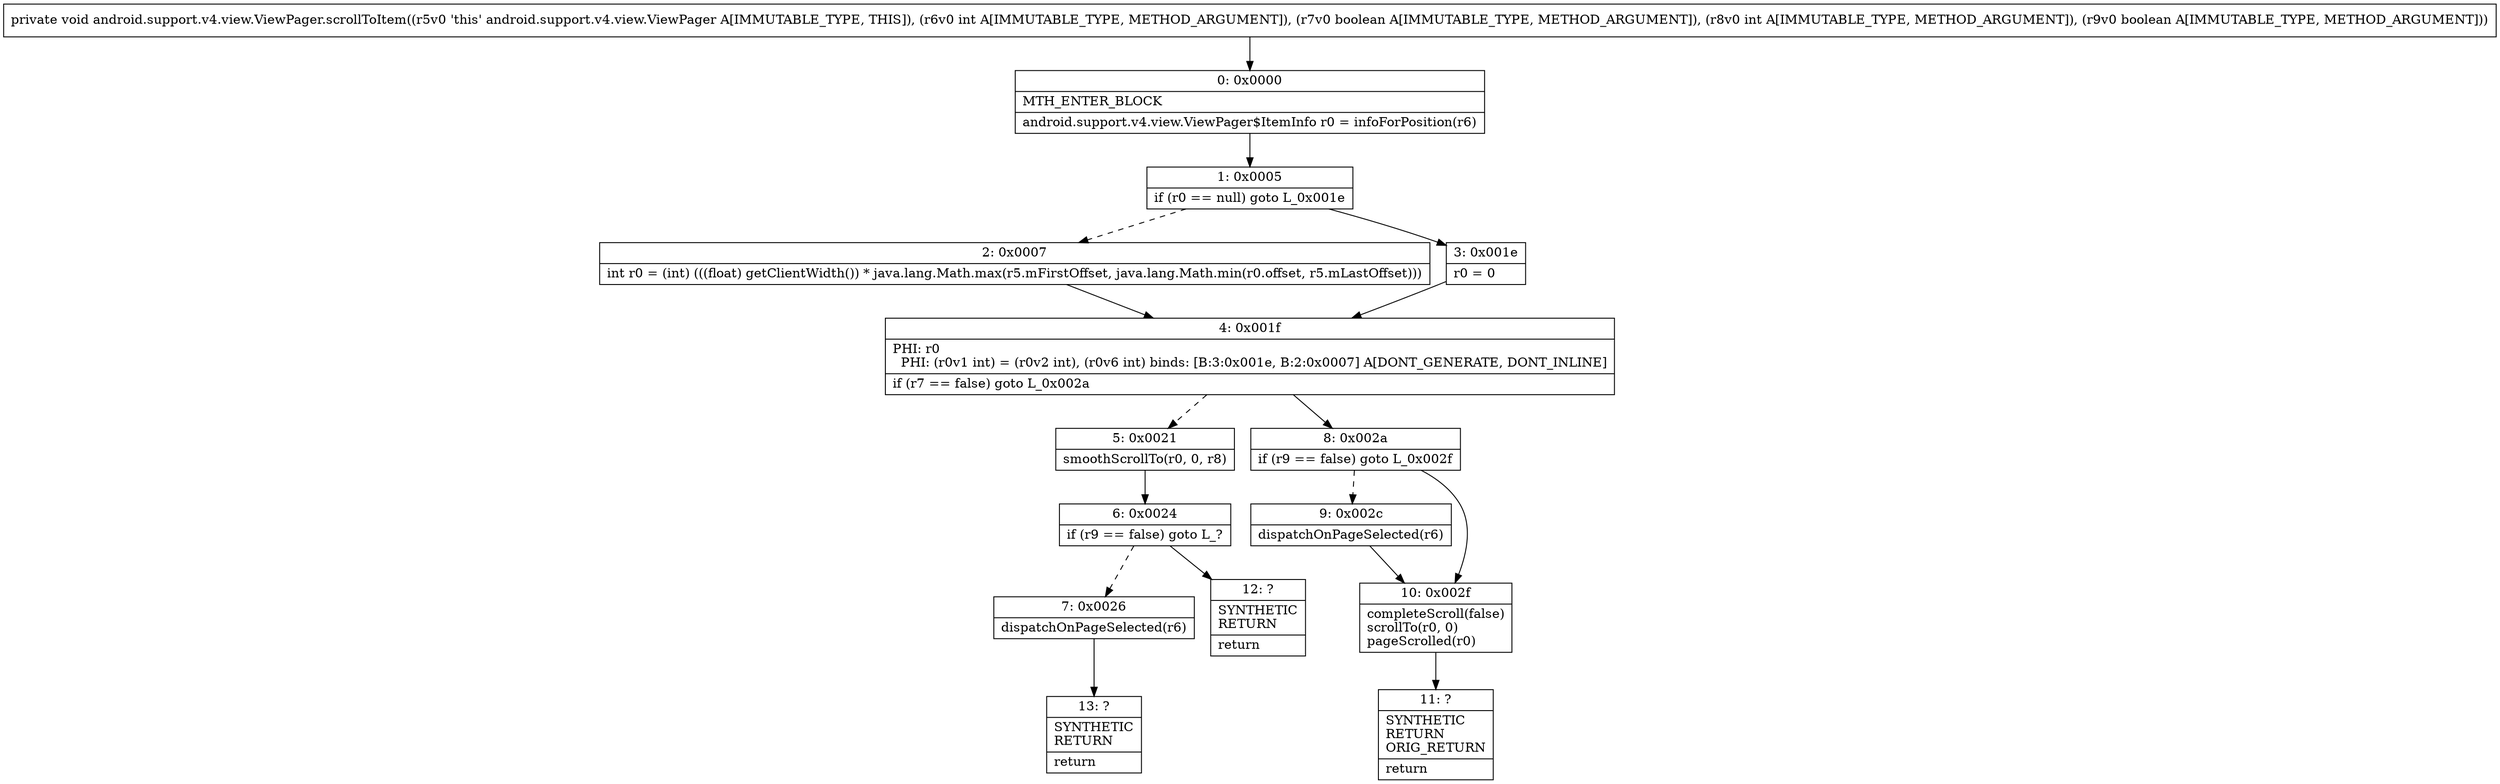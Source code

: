 digraph "CFG forandroid.support.v4.view.ViewPager.scrollToItem(IZIZ)V" {
Node_0 [shape=record,label="{0\:\ 0x0000|MTH_ENTER_BLOCK\l|android.support.v4.view.ViewPager$ItemInfo r0 = infoForPosition(r6)\l}"];
Node_1 [shape=record,label="{1\:\ 0x0005|if (r0 == null) goto L_0x001e\l}"];
Node_2 [shape=record,label="{2\:\ 0x0007|int r0 = (int) (((float) getClientWidth()) * java.lang.Math.max(r5.mFirstOffset, java.lang.Math.min(r0.offset, r5.mLastOffset)))\l}"];
Node_3 [shape=record,label="{3\:\ 0x001e|r0 = 0\l}"];
Node_4 [shape=record,label="{4\:\ 0x001f|PHI: r0 \l  PHI: (r0v1 int) = (r0v2 int), (r0v6 int) binds: [B:3:0x001e, B:2:0x0007] A[DONT_GENERATE, DONT_INLINE]\l|if (r7 == false) goto L_0x002a\l}"];
Node_5 [shape=record,label="{5\:\ 0x0021|smoothScrollTo(r0, 0, r8)\l}"];
Node_6 [shape=record,label="{6\:\ 0x0024|if (r9 == false) goto L_?\l}"];
Node_7 [shape=record,label="{7\:\ 0x0026|dispatchOnPageSelected(r6)\l}"];
Node_8 [shape=record,label="{8\:\ 0x002a|if (r9 == false) goto L_0x002f\l}"];
Node_9 [shape=record,label="{9\:\ 0x002c|dispatchOnPageSelected(r6)\l}"];
Node_10 [shape=record,label="{10\:\ 0x002f|completeScroll(false)\lscrollTo(r0, 0)\lpageScrolled(r0)\l}"];
Node_11 [shape=record,label="{11\:\ ?|SYNTHETIC\lRETURN\lORIG_RETURN\l|return\l}"];
Node_12 [shape=record,label="{12\:\ ?|SYNTHETIC\lRETURN\l|return\l}"];
Node_13 [shape=record,label="{13\:\ ?|SYNTHETIC\lRETURN\l|return\l}"];
MethodNode[shape=record,label="{private void android.support.v4.view.ViewPager.scrollToItem((r5v0 'this' android.support.v4.view.ViewPager A[IMMUTABLE_TYPE, THIS]), (r6v0 int A[IMMUTABLE_TYPE, METHOD_ARGUMENT]), (r7v0 boolean A[IMMUTABLE_TYPE, METHOD_ARGUMENT]), (r8v0 int A[IMMUTABLE_TYPE, METHOD_ARGUMENT]), (r9v0 boolean A[IMMUTABLE_TYPE, METHOD_ARGUMENT])) }"];
MethodNode -> Node_0;
Node_0 -> Node_1;
Node_1 -> Node_2[style=dashed];
Node_1 -> Node_3;
Node_2 -> Node_4;
Node_3 -> Node_4;
Node_4 -> Node_5[style=dashed];
Node_4 -> Node_8;
Node_5 -> Node_6;
Node_6 -> Node_7[style=dashed];
Node_6 -> Node_12;
Node_7 -> Node_13;
Node_8 -> Node_9[style=dashed];
Node_8 -> Node_10;
Node_9 -> Node_10;
Node_10 -> Node_11;
}

